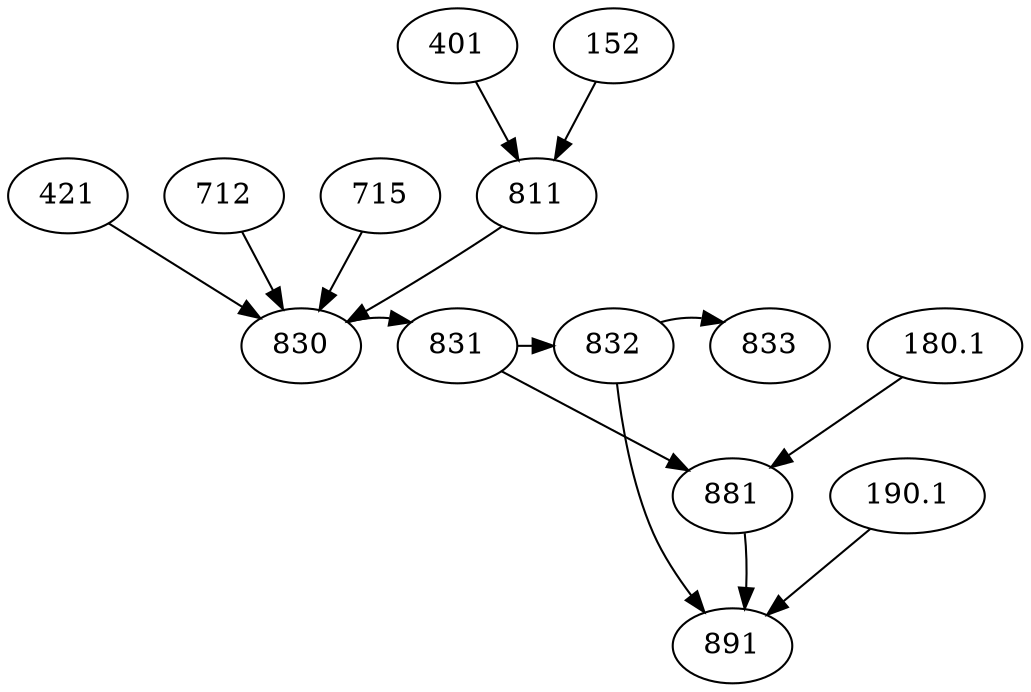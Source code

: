 digraph G8 {
	{
		rank=same
		811
	}
	{
		rank=same
		830
		831
		832
		833
		830 -> 831 [style=invis]
		832 -> 833 [style=invis]
	}
	{
		rank=same
		881
	}
	{
		rank=same
		891
	}
	811 -> 830 [style=invis]
	811 -> 831 [style=invis]
	811 -> 832 [style=invis]
	811 -> 833 [style=invis]
	881 -> 891 [style=invis]
	401 -> 811
	152 -> 811
	811 -> 830
	421 -> 830
	712 -> 830
	715 -> 830
	830 -> 831
	831 -> 832
	832 -> 833
	831 -> 881
	180.1 -> 881
	881 -> 891
	832 -> 891
	190.1 -> 891
}
